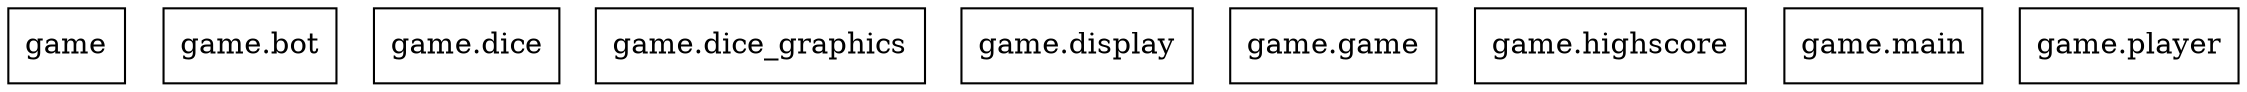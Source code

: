 digraph "packages" {
rankdir=BT
charset="utf-8"
"game" [color="black", label="game", shape="box", style="solid"];
"game.bot" [color="black", label="game.bot", shape="box", style="solid"];
"game.dice" [color="black", label="game.dice", shape="box", style="solid"];
"game.dice_graphics" [color="black", label="game.dice_graphics", shape="box", style="solid"];
"game.display" [color="black", label="game.display", shape="box", style="solid"];
"game.game" [color="black", label="game.game", shape="box", style="solid"];
"game.highscore" [color="black", label="game.highscore", shape="box", style="solid"];
"game.main" [color="black", label="game.main", shape="box", style="solid"];
"game.player" [color="black", label="game.player", shape="box", style="solid"];
}
